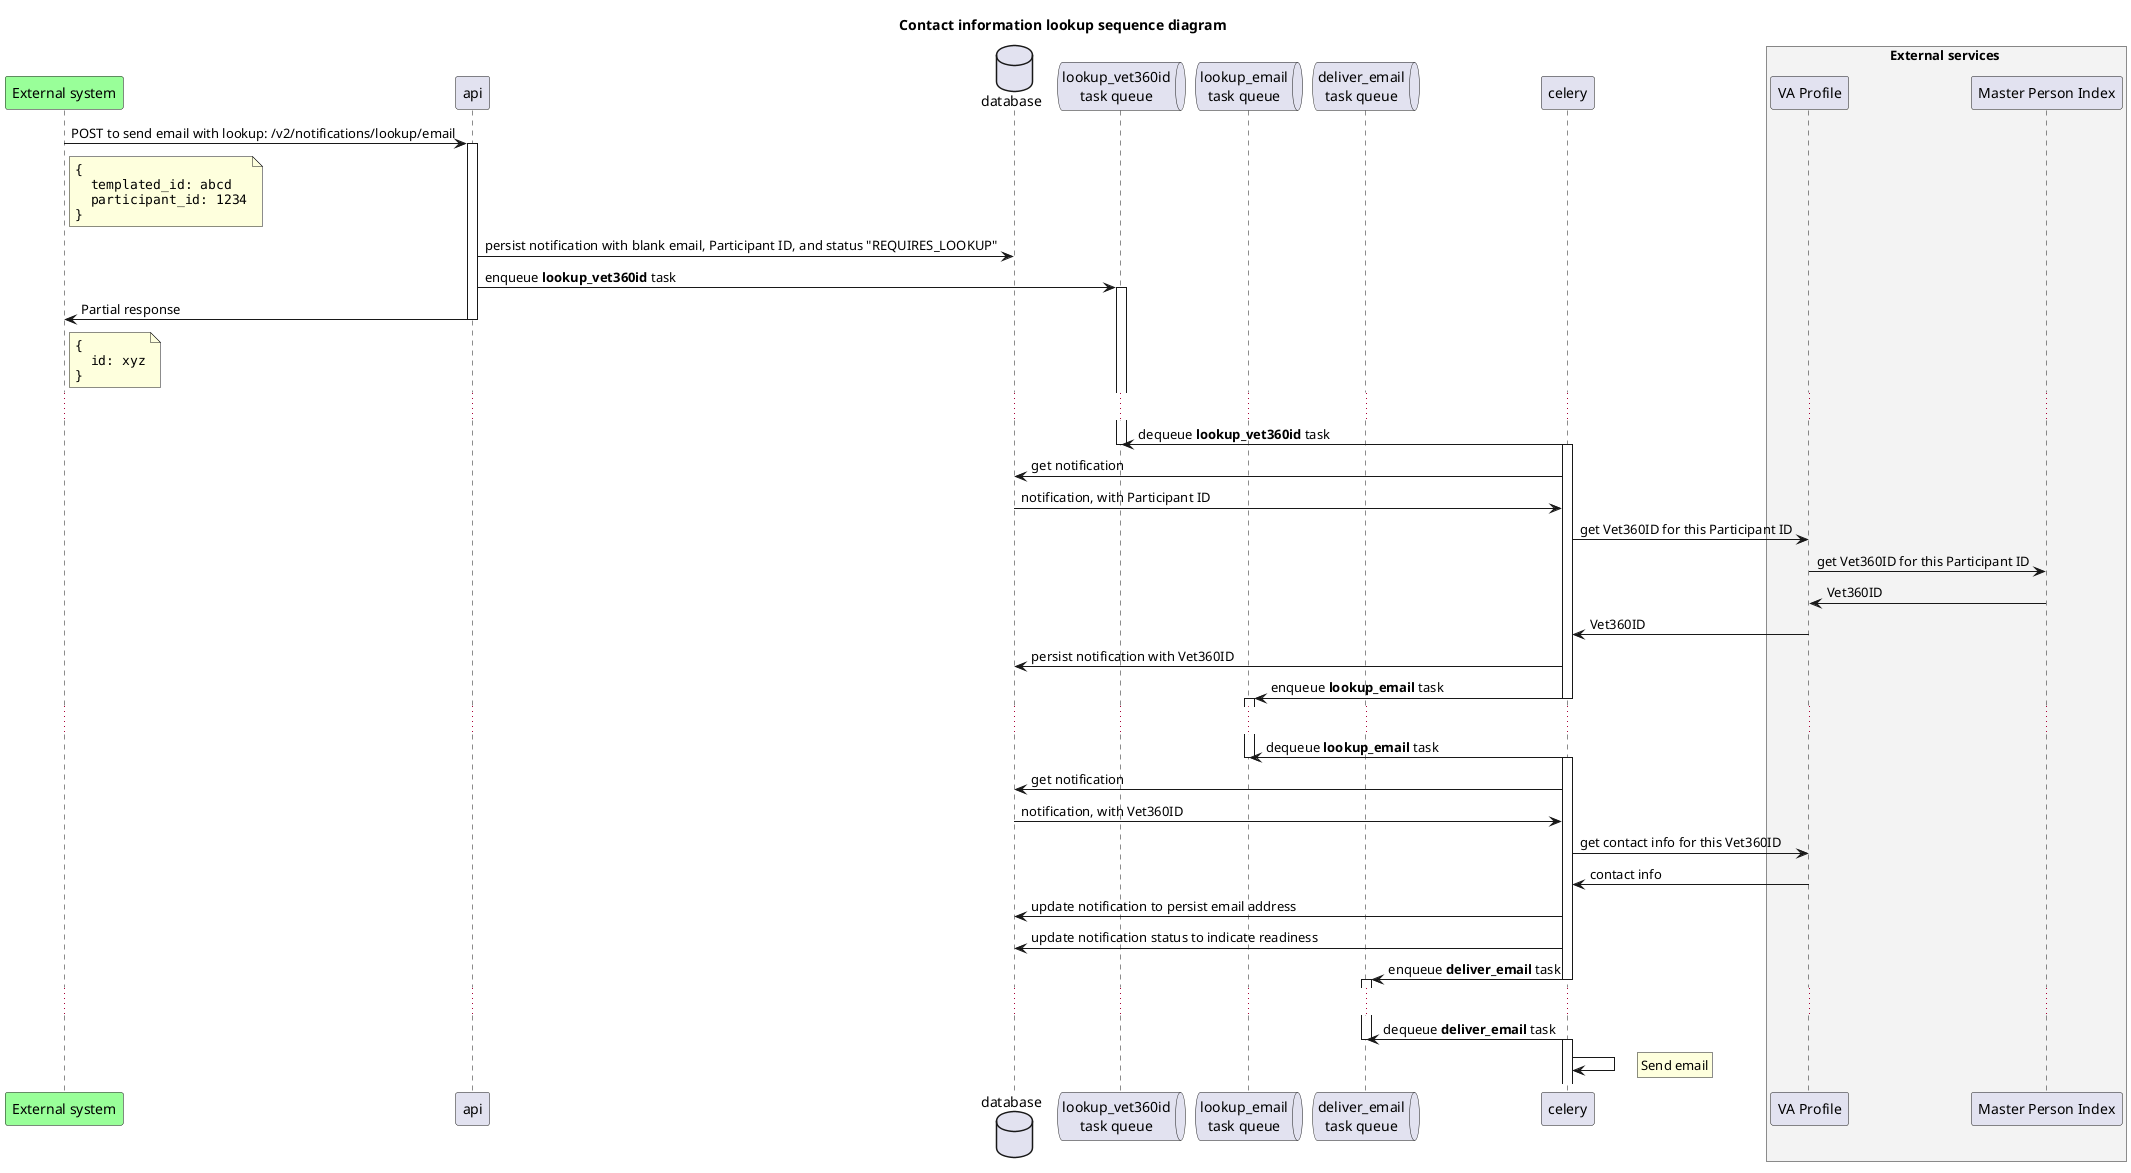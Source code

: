 @startuml
title Contact information lookup sequence diagram

participant "External system" as ext #99FF99
participant api
database database

queue "lookup_vet360id\ntask queue" as lookup_vet360id_tasks
queue "lookup_email\ntask queue" as lookup_email_tasks
queue "deliver_email\ntask queue" as deliver_email_tasks

participant celery

box External services #f3f3f3
participant "VA Profile" as vaprofile
participant "Master Person Index" as mpi
end box

ext -> api : POST to send email with lookup: /v2/notifications/lookup/email
activate api
note right of ext
  ""{""
  ""  templated_id: abcd""
  ""  participant_id: 1234""
  ""}""
end note

api -> database: persist notification with blank email, Participant ID, and status "REQUIRES_LOOKUP"

api -> lookup_vet360id_tasks: enqueue **lookup_vet360id** task
activate lookup_vet360id_tasks

api -> ext: Partial response
note right of ext
  ""{""
  ""  id: xyz""
  ""}""
end note
deactivate api

...

celery -> lookup_vet360id_tasks: dequeue **lookup_vet360id** task
deactivate lookup_vet360id_tasks
activate celery

celery -> database: get notification
database -> celery: notification, with Participant ID

celery -> vaprofile: get Vet360ID for this Participant ID

vaprofile -> mpi: get Vet360ID for this Participant ID

mpi -> vaprofile: Vet360ID

vaprofile -> celery: Vet360ID

celery -> database: persist notification with Vet360ID

celery -> lookup_email_tasks: enqueue **lookup_email** task
deactivate celery
activate lookup_email_tasks

...

celery -> lookup_email_tasks: dequeue **lookup_email** task
deactivate lookup_email_tasks
activate celery

celery -> database: get notification
database -> celery: notification, with Vet360ID

celery -> vaprofile: get contact info for this Vet360ID

vaprofile -> celery: contact info

celery -> database: update notification to persist email address
celery -> database: update notification status to indicate readiness

celery -> deliver_email_tasks: enqueue **deliver_email** task
deactivate celery
activate deliver_email_tasks

...

celery -> deliver_email_tasks: dequeue **deliver_email** task
deactivate deliver_email_tasks
activate celery

celery -> celery
rnote right: Send email
@enduml
